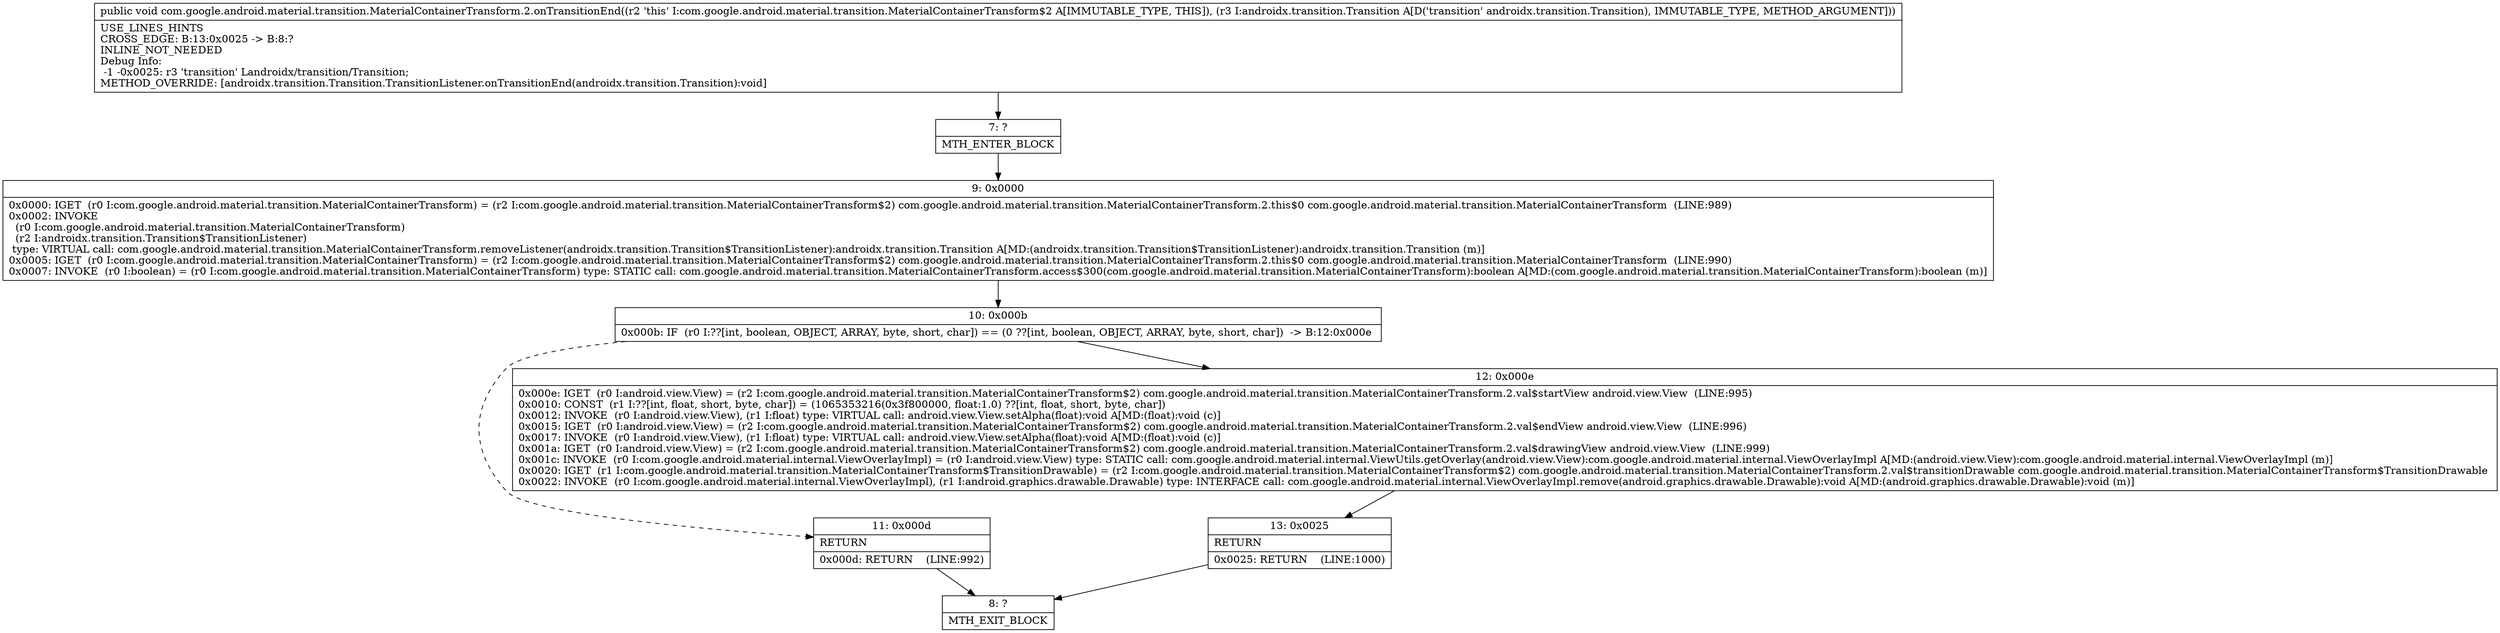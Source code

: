 digraph "CFG forcom.google.android.material.transition.MaterialContainerTransform.2.onTransitionEnd(Landroidx\/transition\/Transition;)V" {
Node_7 [shape=record,label="{7\:\ ?|MTH_ENTER_BLOCK\l}"];
Node_9 [shape=record,label="{9\:\ 0x0000|0x0000: IGET  (r0 I:com.google.android.material.transition.MaterialContainerTransform) = (r2 I:com.google.android.material.transition.MaterialContainerTransform$2) com.google.android.material.transition.MaterialContainerTransform.2.this$0 com.google.android.material.transition.MaterialContainerTransform  (LINE:989)\l0x0002: INVOKE  \l  (r0 I:com.google.android.material.transition.MaterialContainerTransform)\l  (r2 I:androidx.transition.Transition$TransitionListener)\l type: VIRTUAL call: com.google.android.material.transition.MaterialContainerTransform.removeListener(androidx.transition.Transition$TransitionListener):androidx.transition.Transition A[MD:(androidx.transition.Transition$TransitionListener):androidx.transition.Transition (m)]\l0x0005: IGET  (r0 I:com.google.android.material.transition.MaterialContainerTransform) = (r2 I:com.google.android.material.transition.MaterialContainerTransform$2) com.google.android.material.transition.MaterialContainerTransform.2.this$0 com.google.android.material.transition.MaterialContainerTransform  (LINE:990)\l0x0007: INVOKE  (r0 I:boolean) = (r0 I:com.google.android.material.transition.MaterialContainerTransform) type: STATIC call: com.google.android.material.transition.MaterialContainerTransform.access$300(com.google.android.material.transition.MaterialContainerTransform):boolean A[MD:(com.google.android.material.transition.MaterialContainerTransform):boolean (m)]\l}"];
Node_10 [shape=record,label="{10\:\ 0x000b|0x000b: IF  (r0 I:??[int, boolean, OBJECT, ARRAY, byte, short, char]) == (0 ??[int, boolean, OBJECT, ARRAY, byte, short, char])  \-\> B:12:0x000e \l}"];
Node_11 [shape=record,label="{11\:\ 0x000d|RETURN\l|0x000d: RETURN    (LINE:992)\l}"];
Node_8 [shape=record,label="{8\:\ ?|MTH_EXIT_BLOCK\l}"];
Node_12 [shape=record,label="{12\:\ 0x000e|0x000e: IGET  (r0 I:android.view.View) = (r2 I:com.google.android.material.transition.MaterialContainerTransform$2) com.google.android.material.transition.MaterialContainerTransform.2.val$startView android.view.View  (LINE:995)\l0x0010: CONST  (r1 I:??[int, float, short, byte, char]) = (1065353216(0x3f800000, float:1.0) ??[int, float, short, byte, char]) \l0x0012: INVOKE  (r0 I:android.view.View), (r1 I:float) type: VIRTUAL call: android.view.View.setAlpha(float):void A[MD:(float):void (c)]\l0x0015: IGET  (r0 I:android.view.View) = (r2 I:com.google.android.material.transition.MaterialContainerTransform$2) com.google.android.material.transition.MaterialContainerTransform.2.val$endView android.view.View  (LINE:996)\l0x0017: INVOKE  (r0 I:android.view.View), (r1 I:float) type: VIRTUAL call: android.view.View.setAlpha(float):void A[MD:(float):void (c)]\l0x001a: IGET  (r0 I:android.view.View) = (r2 I:com.google.android.material.transition.MaterialContainerTransform$2) com.google.android.material.transition.MaterialContainerTransform.2.val$drawingView android.view.View  (LINE:999)\l0x001c: INVOKE  (r0 I:com.google.android.material.internal.ViewOverlayImpl) = (r0 I:android.view.View) type: STATIC call: com.google.android.material.internal.ViewUtils.getOverlay(android.view.View):com.google.android.material.internal.ViewOverlayImpl A[MD:(android.view.View):com.google.android.material.internal.ViewOverlayImpl (m)]\l0x0020: IGET  (r1 I:com.google.android.material.transition.MaterialContainerTransform$TransitionDrawable) = (r2 I:com.google.android.material.transition.MaterialContainerTransform$2) com.google.android.material.transition.MaterialContainerTransform.2.val$transitionDrawable com.google.android.material.transition.MaterialContainerTransform$TransitionDrawable \l0x0022: INVOKE  (r0 I:com.google.android.material.internal.ViewOverlayImpl), (r1 I:android.graphics.drawable.Drawable) type: INTERFACE call: com.google.android.material.internal.ViewOverlayImpl.remove(android.graphics.drawable.Drawable):void A[MD:(android.graphics.drawable.Drawable):void (m)]\l}"];
Node_13 [shape=record,label="{13\:\ 0x0025|RETURN\l|0x0025: RETURN    (LINE:1000)\l}"];
MethodNode[shape=record,label="{public void com.google.android.material.transition.MaterialContainerTransform.2.onTransitionEnd((r2 'this' I:com.google.android.material.transition.MaterialContainerTransform$2 A[IMMUTABLE_TYPE, THIS]), (r3 I:androidx.transition.Transition A[D('transition' androidx.transition.Transition), IMMUTABLE_TYPE, METHOD_ARGUMENT]))  | USE_LINES_HINTS\lCROSS_EDGE: B:13:0x0025 \-\> B:8:?\lINLINE_NOT_NEEDED\lDebug Info:\l  \-1 \-0x0025: r3 'transition' Landroidx\/transition\/Transition;\lMETHOD_OVERRIDE: [androidx.transition.Transition.TransitionListener.onTransitionEnd(androidx.transition.Transition):void]\l}"];
MethodNode -> Node_7;Node_7 -> Node_9;
Node_9 -> Node_10;
Node_10 -> Node_11[style=dashed];
Node_10 -> Node_12;
Node_11 -> Node_8;
Node_12 -> Node_13;
Node_13 -> Node_8;
}

